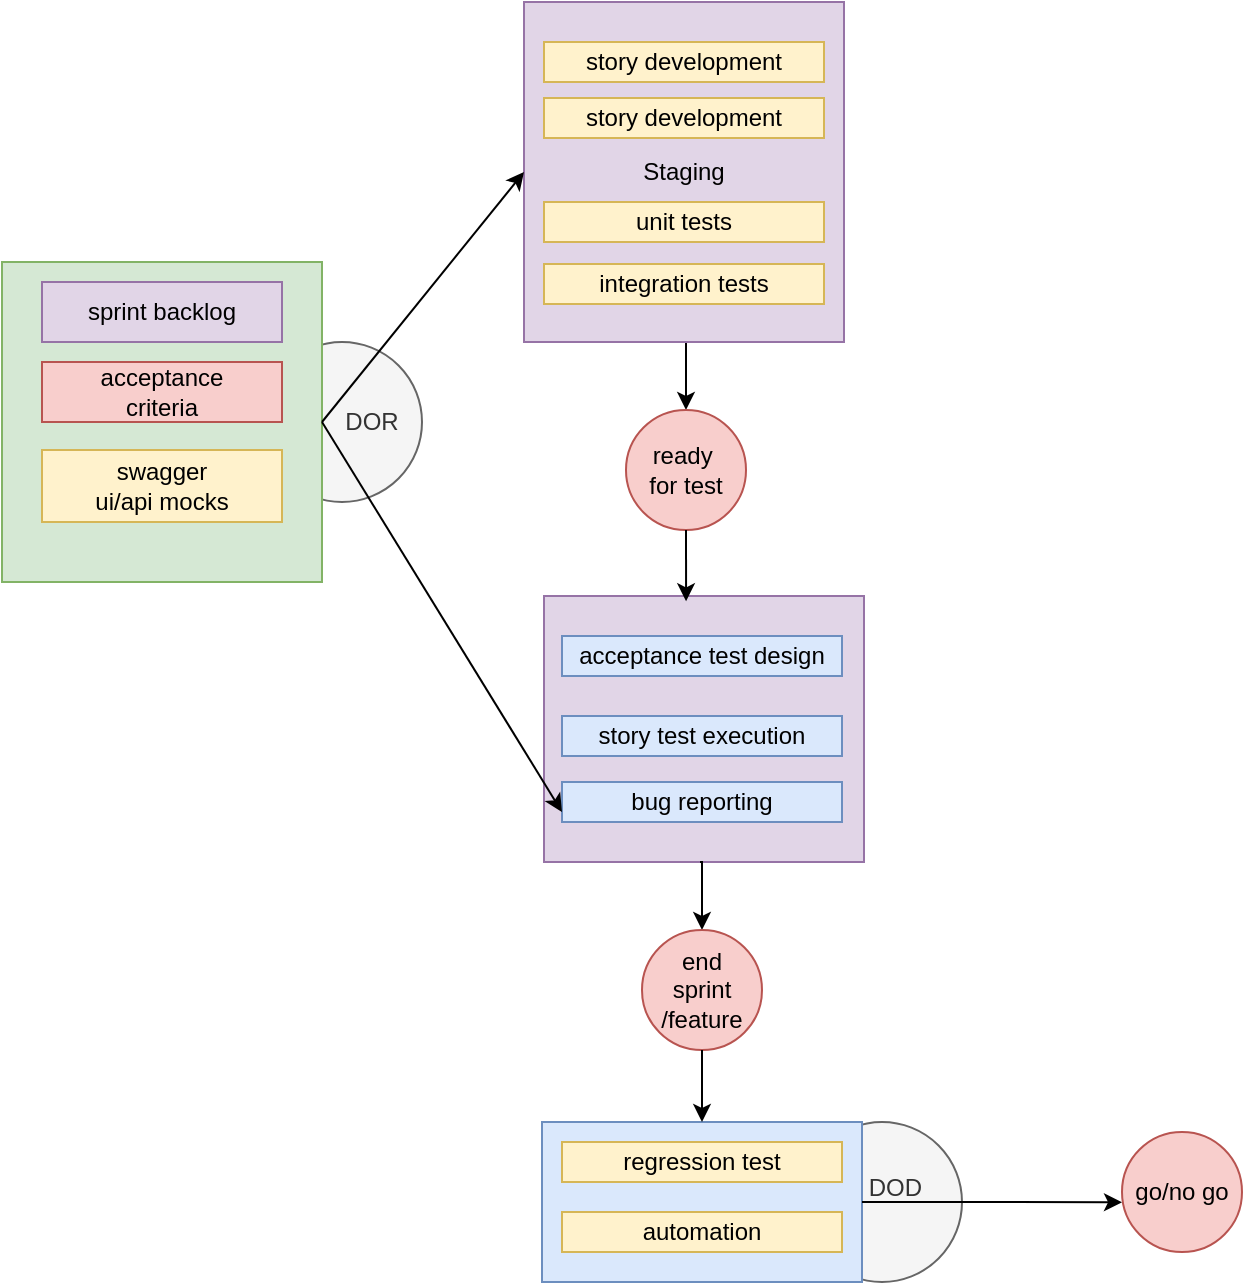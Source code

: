 <mxfile version="24.7.17">
  <diagram name="Page-1" id="Z3UErd5cgzWyYMAan5k8">
    <mxGraphModel dx="949" dy="578" grid="1" gridSize="10" guides="1" tooltips="1" connect="1" arrows="1" fold="1" page="1" pageScale="1" pageWidth="850" pageHeight="1100" math="0" shadow="0">
      <root>
        <mxCell id="0" />
        <mxCell id="1" parent="0" />
        <mxCell id="_RaBpD8BLxcgn3mlbv7g-43" value="&amp;nbsp; &amp;nbsp; DOD&lt;div&gt;&lt;br&gt;&lt;/div&gt;" style="ellipse;whiteSpace=wrap;html=1;aspect=fixed;fillColor=#f5f5f5;fontColor=#333333;strokeColor=#666666;" vertex="1" parent="1">
          <mxGeometry x="520" y="790" width="80" height="80" as="geometry" />
        </mxCell>
        <mxCell id="_RaBpD8BLxcgn3mlbv7g-42" value="&amp;nbsp; &amp;nbsp; &amp;nbsp; &amp;nbsp; &amp;nbsp;DOR" style="ellipse;whiteSpace=wrap;html=1;aspect=fixed;fillColor=#f5f5f5;fontColor=#333333;strokeColor=#666666;" vertex="1" parent="1">
          <mxGeometry x="250" y="400" width="80" height="80" as="geometry" />
        </mxCell>
        <mxCell id="_RaBpD8BLxcgn3mlbv7g-1" value="" style="rounded=0;whiteSpace=wrap;html=1;fillColor=#d5e8d4;strokeColor=#82b366;" vertex="1" parent="1">
          <mxGeometry x="120" y="360" width="160" height="160" as="geometry" />
        </mxCell>
        <mxCell id="_RaBpD8BLxcgn3mlbv7g-2" value="sprint backlog" style="rounded=0;whiteSpace=wrap;html=1;fillColor=#e1d5e7;strokeColor=#9673a6;" vertex="1" parent="1">
          <mxGeometry x="140" y="370" width="120" height="30" as="geometry" />
        </mxCell>
        <mxCell id="_RaBpD8BLxcgn3mlbv7g-4" value="acceptance&lt;div&gt;criteria&lt;/div&gt;" style="rounded=0;whiteSpace=wrap;html=1;fillColor=#f8cecc;strokeColor=#b85450;" vertex="1" parent="1">
          <mxGeometry x="140" y="410" width="120" height="30" as="geometry" />
        </mxCell>
        <mxCell id="_RaBpD8BLxcgn3mlbv7g-7" value="swagger&lt;div&gt;ui/api mocks&lt;/div&gt;" style="rounded=0;whiteSpace=wrap;html=1;fillColor=#fff2cc;strokeColor=#d6b656;" vertex="1" parent="1">
          <mxGeometry x="140" y="454" width="120" height="36" as="geometry" />
        </mxCell>
        <mxCell id="_RaBpD8BLxcgn3mlbv7g-30" style="edgeStyle=orthogonalEdgeStyle;rounded=0;orthogonalLoop=1;jettySize=auto;html=1;exitX=0.5;exitY=1;exitDx=0;exitDy=0;entryX=0.5;entryY=0;entryDx=0;entryDy=0;" edge="1" parent="1" source="_RaBpD8BLxcgn3mlbv7g-8" target="_RaBpD8BLxcgn3mlbv7g-26">
          <mxGeometry relative="1" as="geometry" />
        </mxCell>
        <mxCell id="_RaBpD8BLxcgn3mlbv7g-8" value="Staging" style="rounded=0;whiteSpace=wrap;html=1;fillColor=#e1d5e7;strokeColor=#9673a6;" vertex="1" parent="1">
          <mxGeometry x="381" y="230" width="160" height="170" as="geometry" />
        </mxCell>
        <mxCell id="_RaBpD8BLxcgn3mlbv7g-12" value="" style="rounded=0;whiteSpace=wrap;html=1;fillColor=#e1d5e7;strokeColor=#9673a6;" vertex="1" parent="1">
          <mxGeometry x="391" y="527" width="160" height="133" as="geometry" />
        </mxCell>
        <mxCell id="_RaBpD8BLxcgn3mlbv7g-14" value="acceptance test design" style="rounded=0;whiteSpace=wrap;html=1;fillColor=#dae8fc;strokeColor=#6c8ebf;" vertex="1" parent="1">
          <mxGeometry x="400" y="547" width="140" height="20" as="geometry" />
        </mxCell>
        <mxCell id="_RaBpD8BLxcgn3mlbv7g-16" value="story test execution" style="rounded=0;whiteSpace=wrap;html=1;fillColor=#dae8fc;strokeColor=#6c8ebf;" vertex="1" parent="1">
          <mxGeometry x="400" y="587" width="140" height="20" as="geometry" />
        </mxCell>
        <mxCell id="_RaBpD8BLxcgn3mlbv7g-17" value="bug reporting" style="rounded=0;whiteSpace=wrap;html=1;fillColor=#dae8fc;strokeColor=#6c8ebf;" vertex="1" parent="1">
          <mxGeometry x="400" y="620" width="140" height="20" as="geometry" />
        </mxCell>
        <mxCell id="_RaBpD8BLxcgn3mlbv7g-19" value="story development" style="rounded=0;whiteSpace=wrap;html=1;fillColor=#fff2cc;strokeColor=#d6b656;" vertex="1" parent="1">
          <mxGeometry x="391" y="250" width="140" height="20" as="geometry" />
        </mxCell>
        <mxCell id="_RaBpD8BLxcgn3mlbv7g-20" value="story development" style="rounded=0;whiteSpace=wrap;html=1;fillColor=#fff2cc;strokeColor=#d6b656;" vertex="1" parent="1">
          <mxGeometry x="391" y="278" width="140" height="20" as="geometry" />
        </mxCell>
        <mxCell id="_RaBpD8BLxcgn3mlbv7g-22" value="" style="endArrow=classic;html=1;rounded=0;entryX=0;entryY=0.5;entryDx=0;entryDy=0;exitX=1;exitY=0.5;exitDx=0;exitDy=0;" edge="1" parent="1" source="_RaBpD8BLxcgn3mlbv7g-1" target="_RaBpD8BLxcgn3mlbv7g-8">
          <mxGeometry width="50" height="50" relative="1" as="geometry">
            <mxPoint x="420" y="400" as="sourcePoint" />
            <mxPoint x="470" y="350" as="targetPoint" />
          </mxGeometry>
        </mxCell>
        <mxCell id="_RaBpD8BLxcgn3mlbv7g-23" value="" style="endArrow=classic;html=1;rounded=0;entryX=0;entryY=0.75;entryDx=0;entryDy=0;exitX=1;exitY=0.5;exitDx=0;exitDy=0;" edge="1" parent="1" source="_RaBpD8BLxcgn3mlbv7g-1" target="_RaBpD8BLxcgn3mlbv7g-17">
          <mxGeometry width="50" height="50" relative="1" as="geometry">
            <mxPoint x="290" y="455" as="sourcePoint" />
            <mxPoint x="410" y="345" as="targetPoint" />
          </mxGeometry>
        </mxCell>
        <mxCell id="_RaBpD8BLxcgn3mlbv7g-24" value="unit tests" style="rounded=0;whiteSpace=wrap;html=1;fillColor=#fff2cc;strokeColor=#d6b656;" vertex="1" parent="1">
          <mxGeometry x="391" y="330" width="140" height="20" as="geometry" />
        </mxCell>
        <mxCell id="_RaBpD8BLxcgn3mlbv7g-25" value="integration tests" style="rounded=0;whiteSpace=wrap;html=1;fillColor=#fff2cc;strokeColor=#d6b656;" vertex="1" parent="1">
          <mxGeometry x="391" y="361" width="140" height="20" as="geometry" />
        </mxCell>
        <mxCell id="_RaBpD8BLxcgn3mlbv7g-26" value="ready&amp;nbsp;&lt;div&gt;for test&lt;/div&gt;" style="ellipse;whiteSpace=wrap;html=1;aspect=fixed;fillColor=#f8cecc;strokeColor=#b85450;" vertex="1" parent="1">
          <mxGeometry x="432" y="434" width="60" height="60" as="geometry" />
        </mxCell>
        <mxCell id="_RaBpD8BLxcgn3mlbv7g-28" style="edgeStyle=orthogonalEdgeStyle;rounded=0;orthogonalLoop=1;jettySize=auto;html=1;exitX=0.5;exitY=1;exitDx=0;exitDy=0;entryX=0.444;entryY=0.02;entryDx=0;entryDy=0;entryPerimeter=0;" edge="1" parent="1" source="_RaBpD8BLxcgn3mlbv7g-26" target="_RaBpD8BLxcgn3mlbv7g-12">
          <mxGeometry relative="1" as="geometry" />
        </mxCell>
        <mxCell id="_RaBpD8BLxcgn3mlbv7g-35" style="edgeStyle=orthogonalEdgeStyle;rounded=0;orthogonalLoop=1;jettySize=auto;html=1;exitX=0.5;exitY=1;exitDx=0;exitDy=0;entryX=0.5;entryY=0;entryDx=0;entryDy=0;" edge="1" parent="1" target="_RaBpD8BLxcgn3mlbv7g-36">
          <mxGeometry relative="1" as="geometry">
            <mxPoint x="469" y="660" as="sourcePoint" />
          </mxGeometry>
        </mxCell>
        <mxCell id="_RaBpD8BLxcgn3mlbv7g-36" value="end&lt;div&gt;sprint&lt;/div&gt;&lt;div&gt;/feature&lt;/div&gt;" style="ellipse;whiteSpace=wrap;html=1;aspect=fixed;fillColor=#f8cecc;strokeColor=#b85450;" vertex="1" parent="1">
          <mxGeometry x="440" y="694" width="60" height="60" as="geometry" />
        </mxCell>
        <mxCell id="_RaBpD8BLxcgn3mlbv7g-38" value="" style="rounded=0;whiteSpace=wrap;html=1;fillColor=#dae8fc;strokeColor=#6c8ebf;" vertex="1" parent="1">
          <mxGeometry x="390" y="790" width="160" height="80" as="geometry" />
        </mxCell>
        <mxCell id="_RaBpD8BLxcgn3mlbv7g-37" style="edgeStyle=orthogonalEdgeStyle;rounded=0;orthogonalLoop=1;jettySize=auto;html=1;exitX=0.5;exitY=1;exitDx=0;exitDy=0;entryX=0.444;entryY=0.02;entryDx=0;entryDy=0;entryPerimeter=0;" edge="1" parent="1" source="_RaBpD8BLxcgn3mlbv7g-36">
          <mxGeometry relative="1" as="geometry">
            <mxPoint x="470" y="790" as="targetPoint" />
          </mxGeometry>
        </mxCell>
        <mxCell id="_RaBpD8BLxcgn3mlbv7g-18" value="regression test" style="rounded=0;whiteSpace=wrap;html=1;fillColor=#fff2cc;strokeColor=#d6b656;" vertex="1" parent="1">
          <mxGeometry x="400" y="800" width="140" height="20" as="geometry" />
        </mxCell>
        <mxCell id="_RaBpD8BLxcgn3mlbv7g-21" value="automation" style="rounded=0;whiteSpace=wrap;html=1;fillColor=#fff2cc;strokeColor=#d6b656;" vertex="1" parent="1">
          <mxGeometry x="400" y="835" width="140" height="20" as="geometry" />
        </mxCell>
        <mxCell id="_RaBpD8BLxcgn3mlbv7g-39" value="go/no go" style="ellipse;whiteSpace=wrap;html=1;aspect=fixed;fillColor=#f8cecc;strokeColor=#b85450;" vertex="1" parent="1">
          <mxGeometry x="680" y="795" width="60" height="60" as="geometry" />
        </mxCell>
        <mxCell id="_RaBpD8BLxcgn3mlbv7g-40" style="edgeStyle=orthogonalEdgeStyle;rounded=0;orthogonalLoop=1;jettySize=auto;html=1;exitX=1;exitY=0.5;exitDx=0;exitDy=0;entryX=0;entryY=0.586;entryDx=0;entryDy=0;entryPerimeter=0;" edge="1" parent="1" source="_RaBpD8BLxcgn3mlbv7g-38" target="_RaBpD8BLxcgn3mlbv7g-39">
          <mxGeometry relative="1" as="geometry" />
        </mxCell>
      </root>
    </mxGraphModel>
  </diagram>
</mxfile>
